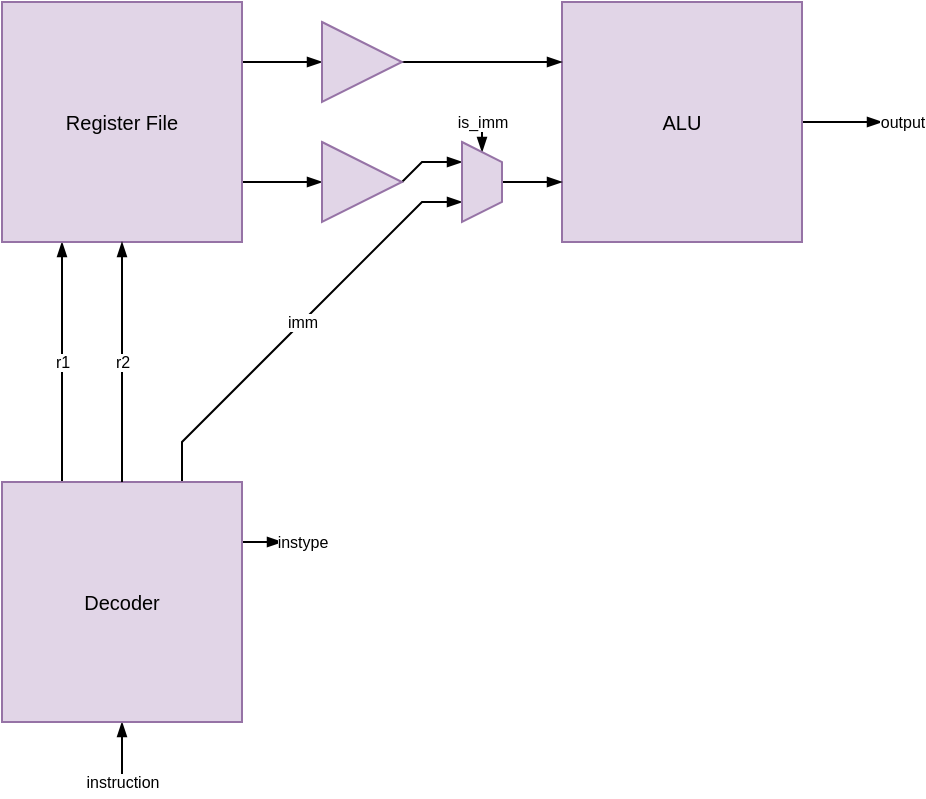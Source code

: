 <mxfile version="24.1.0" type="google">
  <diagram name="Page-1" id="qgxj833fHFv-TlxK9FWX">
    <mxGraphModel dx="819" dy="502" grid="1" gridSize="10" guides="1" tooltips="1" connect="1" arrows="1" fold="1" page="1" pageScale="1" pageWidth="850" pageHeight="1100" math="0" shadow="0">
      <root>
        <mxCell id="0" />
        <mxCell id="1" parent="0" />
        <mxCell id="oVs_C_YFmO0WJBzkdWxW-51" value="" style="edgeStyle=none;curved=1;rounded=0;orthogonalLoop=1;jettySize=auto;html=1;entryX=0;entryY=0.5;entryDx=0;entryDy=0;strokeColor=default;align=center;verticalAlign=middle;fontFamily=Helvetica;fontSize=8;fontColor=default;labelBackgroundColor=default;startSize=5;endArrow=blockThin;endSize=5;exitX=1;exitY=0.25;exitDx=0;exitDy=0;endFill=1;" edge="1" parent="1" source="oVs_C_YFmO0WJBzkdWxW-1" target="oVs_C_YFmO0WJBzkdWxW-50">
          <mxGeometry relative="1" as="geometry">
            <mxPoint as="offset" />
          </mxGeometry>
        </mxCell>
        <mxCell id="oVs_C_YFmO0WJBzkdWxW-58" value="" style="edgeLabel;html=1;align=center;verticalAlign=middle;resizable=0;points=[];fontSize=12;strokeColor=#9673a6;fontFamily=Helvetica;fontColor=default;labelBackgroundColor=default;fillColor=#e1d5e7;" vertex="1" connectable="0" parent="oVs_C_YFmO0WJBzkdWxW-51">
          <mxGeometry x="0.035" y="-5" relative="1" as="geometry">
            <mxPoint as="offset" />
          </mxGeometry>
        </mxCell>
        <mxCell id="oVs_C_YFmO0WJBzkdWxW-57" value="" style="edgeStyle=none;curved=1;rounded=0;orthogonalLoop=1;jettySize=auto;html=1;entryX=0;entryY=0.5;entryDx=0;entryDy=0;strokeColor=default;align=center;verticalAlign=middle;fontFamily=Helvetica;fontSize=8;fontColor=default;labelBackgroundColor=default;startSize=5;endArrow=blockThin;endFill=1;endSize=5;exitX=1;exitY=0.75;exitDx=0;exitDy=0;" edge="1" parent="1" source="oVs_C_YFmO0WJBzkdWxW-1" target="oVs_C_YFmO0WJBzkdWxW-53">
          <mxGeometry relative="1" as="geometry" />
        </mxCell>
        <mxCell id="oVs_C_YFmO0WJBzkdWxW-63" value="r1" style="edgeStyle=none;curved=1;rounded=0;orthogonalLoop=1;jettySize=auto;html=1;strokeColor=default;align=center;verticalAlign=middle;fontFamily=Helvetica;fontSize=8;fontColor=default;labelBackgroundColor=default;startSize=5;endArrow=blockThin;endFill=1;endSize=5;entryX=0.25;entryY=1;entryDx=0;entryDy=0;exitX=0.25;exitY=0;exitDx=0;exitDy=0;" edge="1" parent="1" source="oVs_C_YFmO0WJBzkdWxW-62" target="oVs_C_YFmO0WJBzkdWxW-1">
          <mxGeometry relative="1" as="geometry" />
        </mxCell>
        <mxCell id="oVs_C_YFmO0WJBzkdWxW-1" value="Register File" style="whiteSpace=wrap;html=1;aspect=fixed;fillColor=#e1d5e7;strokeColor=#9673a6;fontSize=10;" vertex="1" parent="1">
          <mxGeometry x="240" y="200" width="120" height="120" as="geometry" />
        </mxCell>
        <mxCell id="oVs_C_YFmO0WJBzkdWxW-61" value="output" style="edgeStyle=none;curved=1;rounded=0;orthogonalLoop=1;jettySize=auto;html=1;strokeColor=default;align=center;verticalAlign=middle;fontFamily=Helvetica;fontSize=8;fontColor=default;labelBackgroundColor=default;startSize=5;endArrow=blockThin;endFill=1;endSize=5;" edge="1" parent="1" source="oVs_C_YFmO0WJBzkdWxW-47">
          <mxGeometry x="1" y="10" relative="1" as="geometry">
            <mxPoint x="680" y="260" as="targetPoint" />
            <mxPoint x="10" y="10" as="offset" />
          </mxGeometry>
        </mxCell>
        <mxCell id="oVs_C_YFmO0WJBzkdWxW-47" value="ALU" style="whiteSpace=wrap;html=1;aspect=fixed;fillColor=#e1d5e7;strokeColor=#9673a6;fontSize=10;" vertex="1" parent="1">
          <mxGeometry x="520" y="200" width="120" height="120" as="geometry" />
        </mxCell>
        <mxCell id="oVs_C_YFmO0WJBzkdWxW-52" value="" style="edgeStyle=none;curved=1;rounded=0;orthogonalLoop=1;jettySize=auto;html=1;entryX=0;entryY=0.25;entryDx=0;entryDy=0;strokeColor=default;align=center;verticalAlign=middle;fontFamily=Helvetica;fontSize=10;fontColor=default;labelBackgroundColor=default;startSize=5;endArrow=blockThin;endSize=5;endFill=1;" edge="1" parent="1" source="oVs_C_YFmO0WJBzkdWxW-50" target="oVs_C_YFmO0WJBzkdWxW-47">
          <mxGeometry relative="1" as="geometry">
            <mxPoint as="offset" />
          </mxGeometry>
        </mxCell>
        <mxCell id="oVs_C_YFmO0WJBzkdWxW-50" value="" style="triangle;whiteSpace=wrap;html=1;strokeColor=#9673a6;align=center;verticalAlign=middle;fontFamily=Helvetica;fontSize=10;fontColor=default;fillColor=#e1d5e7;" vertex="1" parent="1">
          <mxGeometry x="400" y="210" width="40" height="40" as="geometry" />
        </mxCell>
        <mxCell id="oVs_C_YFmO0WJBzkdWxW-54" value="" style="edgeStyle=none;curved=0;rounded=0;orthogonalLoop=1;jettySize=auto;html=1;entryX=0.25;entryY=1;entryDx=0;entryDy=0;strokeColor=default;align=center;verticalAlign=middle;fontFamily=Helvetica;fontSize=10;fontColor=default;labelBackgroundColor=default;startSize=5;endArrow=blockThin;endSize=5;endFill=1;exitX=1;exitY=0.5;exitDx=0;exitDy=0;" edge="1" parent="1" source="oVs_C_YFmO0WJBzkdWxW-53" target="oVs_C_YFmO0WJBzkdWxW-66">
          <mxGeometry relative="1" as="geometry">
            <Array as="points">
              <mxPoint x="450" y="280" />
            </Array>
            <mxPoint as="offset" />
          </mxGeometry>
        </mxCell>
        <mxCell id="oVs_C_YFmO0WJBzkdWxW-53" value="" style="triangle;whiteSpace=wrap;html=1;strokeColor=#9673a6;align=center;verticalAlign=middle;fontFamily=Helvetica;fontSize=10;fontColor=default;fillColor=#e1d5e7;" vertex="1" parent="1">
          <mxGeometry x="400" y="270" width="40" height="40" as="geometry" />
        </mxCell>
        <mxCell id="oVs_C_YFmO0WJBzkdWxW-68" value="instype" style="edgeStyle=none;curved=1;rounded=0;orthogonalLoop=1;jettySize=auto;html=1;strokeColor=default;align=center;verticalAlign=middle;fontFamily=Helvetica;fontSize=8;fontColor=default;labelBackgroundColor=default;startSize=5;endArrow=blockThin;endFill=1;endSize=5;exitX=1;exitY=0.25;exitDx=0;exitDy=0;" edge="1" parent="1" source="oVs_C_YFmO0WJBzkdWxW-62">
          <mxGeometry x="1" y="10" relative="1" as="geometry">
            <mxPoint x="380" y="470" as="targetPoint" />
            <mxPoint x="10" y="10" as="offset" />
          </mxGeometry>
        </mxCell>
        <mxCell id="oVs_C_YFmO0WJBzkdWxW-72" value="instruction" style="edgeStyle=none;curved=0;rounded=0;orthogonalLoop=1;jettySize=auto;html=1;strokeColor=default;align=center;verticalAlign=middle;fontFamily=Helvetica;fontSize=8;fontColor=default;labelBackgroundColor=default;startSize=5;endArrow=blockThin;endFill=1;endSize=5;" edge="1" parent="1" target="oVs_C_YFmO0WJBzkdWxW-62">
          <mxGeometry x="-1" relative="1" as="geometry">
            <mxPoint x="300" y="590" as="sourcePoint" />
            <mxPoint as="offset" />
          </mxGeometry>
        </mxCell>
        <mxCell id="oVs_C_YFmO0WJBzkdWxW-74" value="imm" style="edgeStyle=none;curved=0;rounded=0;orthogonalLoop=1;jettySize=auto;html=1;entryX=0.75;entryY=1;entryDx=0;entryDy=0;strokeColor=default;align=center;verticalAlign=middle;fontFamily=Helvetica;fontSize=8;fontColor=default;labelBackgroundColor=default;startSize=5;endArrow=blockThin;endFill=1;endSize=5;exitX=0.75;exitY=0;exitDx=0;exitDy=0;" edge="1" parent="1" source="oVs_C_YFmO0WJBzkdWxW-62" target="oVs_C_YFmO0WJBzkdWxW-66">
          <mxGeometry relative="1" as="geometry">
            <Array as="points">
              <mxPoint x="330" y="420" />
              <mxPoint x="450" y="300" />
            </Array>
            <mxPoint as="offset" />
          </mxGeometry>
        </mxCell>
        <mxCell id="oVs_C_YFmO0WJBzkdWxW-62" value="Decoder" style="whiteSpace=wrap;html=1;aspect=fixed;fillColor=#e1d5e7;strokeColor=#9673a6;fontSize=10;" vertex="1" parent="1">
          <mxGeometry x="240" y="440" width="120" height="120" as="geometry" />
        </mxCell>
        <mxCell id="oVs_C_YFmO0WJBzkdWxW-64" value="r2" style="edgeStyle=none;curved=1;rounded=0;orthogonalLoop=1;jettySize=auto;html=1;entryX=0.5;entryY=1;entryDx=0;entryDy=0;strokeColor=default;align=center;verticalAlign=middle;fontFamily=Helvetica;fontSize=8;fontColor=default;labelBackgroundColor=default;startSize=5;endArrow=blockThin;endFill=1;endSize=5;exitX=0.5;exitY=0;exitDx=0;exitDy=0;" edge="1" parent="1" source="oVs_C_YFmO0WJBzkdWxW-62" target="oVs_C_YFmO0WJBzkdWxW-1">
          <mxGeometry relative="1" as="geometry" />
        </mxCell>
        <mxCell id="oVs_C_YFmO0WJBzkdWxW-67" style="edgeStyle=none;curved=1;rounded=0;orthogonalLoop=1;jettySize=auto;html=1;entryX=0;entryY=0.75;entryDx=0;entryDy=0;strokeColor=default;align=center;verticalAlign=middle;fontFamily=Helvetica;fontSize=8;fontColor=default;labelBackgroundColor=default;startSize=5;endArrow=blockThin;endFill=1;endSize=5;" edge="1" parent="1" source="oVs_C_YFmO0WJBzkdWxW-66" target="oVs_C_YFmO0WJBzkdWxW-47">
          <mxGeometry relative="1" as="geometry" />
        </mxCell>
        <mxCell id="oVs_C_YFmO0WJBzkdWxW-70" value="is_imm" style="edgeStyle=none;curved=1;rounded=0;orthogonalLoop=1;jettySize=auto;html=1;strokeColor=default;align=center;verticalAlign=middle;fontFamily=Helvetica;fontSize=8;fontColor=default;labelBackgroundColor=default;startSize=5;endArrow=blockThin;endFill=1;endSize=5;" edge="1" parent="1" target="oVs_C_YFmO0WJBzkdWxW-66">
          <mxGeometry x="-1" relative="1" as="geometry">
            <mxPoint x="480" y="260" as="sourcePoint" />
            <mxPoint as="offset" />
          </mxGeometry>
        </mxCell>
        <mxCell id="oVs_C_YFmO0WJBzkdWxW-66" value="" style="shape=trapezoid;perimeter=trapezoidPerimeter;whiteSpace=wrap;html=1;fixedSize=1;strokeColor=#9673a6;align=center;verticalAlign=middle;fontFamily=Helvetica;fontSize=8;fontColor=default;labelBackgroundColor=default;fillColor=#e1d5e7;rotation=90;size=10;" vertex="1" parent="1">
          <mxGeometry x="460" y="280" width="40" height="20" as="geometry" />
        </mxCell>
      </root>
    </mxGraphModel>
  </diagram>
</mxfile>
